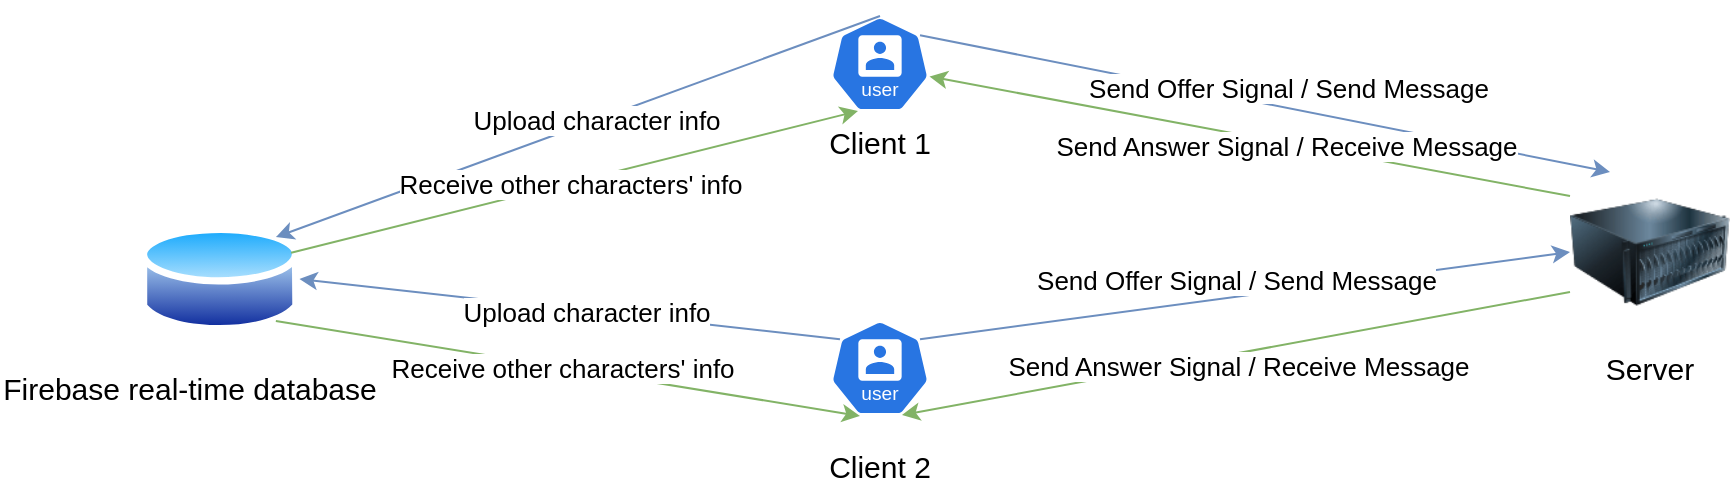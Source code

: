 <mxfile version="24.2.5" type="device" pages="2">
  <diagram name="CommunicationModel" id="62tCfd2FYPwLWV_CQPqc">
    <mxGraphModel dx="1906" dy="836" grid="1" gridSize="10" guides="1" tooltips="1" connect="1" arrows="1" fold="1" page="1" pageScale="1" pageWidth="827" pageHeight="1169" math="0" shadow="0">
      <root>
        <mxCell id="0" />
        <mxCell id="1" parent="0" />
        <mxCell id="3dYv53VNAJ-k9WI4nrXI-3" value="" style="aspect=fixed;sketch=0;html=1;dashed=0;whitespace=wrap;fillColor=#2875E2;strokeColor=#ffffff;points=[[0.005,0.63,0],[0.1,0.2,0],[0.9,0.2,0],[0.5,0,0],[0.995,0.63,0],[0.72,0.99,0],[0.5,1,0],[0.28,0.99,0]];shape=mxgraph.kubernetes.icon2;kubernetesLabel=1;prIcon=user" vertex="1" parent="1">
          <mxGeometry x="315" y="110" width="50" height="48" as="geometry" />
        </mxCell>
        <mxCell id="3dYv53VNAJ-k9WI4nrXI-4" value="" style="aspect=fixed;sketch=0;html=1;dashed=0;whitespace=wrap;fillColor=#2875E2;strokeColor=#ffffff;points=[[0.005,0.63,0],[0.1,0.2,0],[0.9,0.2,0],[0.5,0,0],[0.995,0.63,0],[0.72,0.99,0],[0.5,1,0],[0.28,0.99,0]];shape=mxgraph.kubernetes.icon2;kubernetesLabel=1;prIcon=user" vertex="1" parent="1">
          <mxGeometry x="315" y="262" width="50" height="48" as="geometry" />
        </mxCell>
        <mxCell id="3dYv53VNAJ-k9WI4nrXI-7" value="" style="image;html=1;image=img/lib/clip_art/computers/Server_128x128.png" vertex="1" parent="1">
          <mxGeometry x="685" y="188" width="80" height="80" as="geometry" />
        </mxCell>
        <mxCell id="3dYv53VNAJ-k9WI4nrXI-10" value="Client 1" style="text;html=1;align=center;verticalAlign=middle;whiteSpace=wrap;rounded=0;fontSize=15;" vertex="1" parent="1">
          <mxGeometry x="310" y="158" width="60" height="30" as="geometry" />
        </mxCell>
        <mxCell id="3dYv53VNAJ-k9WI4nrXI-12" value="Client 2" style="text;html=1;align=center;verticalAlign=middle;whiteSpace=wrap;rounded=0;fontSize=15;" vertex="1" parent="1">
          <mxGeometry x="310" y="320" width="60" height="30" as="geometry" />
        </mxCell>
        <mxCell id="3dYv53VNAJ-k9WI4nrXI-14" value="" style="endArrow=classic;html=1;rounded=0;exitX=0.9;exitY=0.2;exitDx=0;exitDy=0;exitPerimeter=0;entryX=0.25;entryY=0;entryDx=0;entryDy=0;fillColor=#dae8fc;strokeColor=#6c8ebf;" edge="1" parent="1" source="3dYv53VNAJ-k9WI4nrXI-3" target="3dYv53VNAJ-k9WI4nrXI-7">
          <mxGeometry width="50" height="50" relative="1" as="geometry">
            <mxPoint x="515" y="241" as="sourcePoint" />
            <mxPoint x="645" y="171" as="targetPoint" />
          </mxGeometry>
        </mxCell>
        <mxCell id="3dYv53VNAJ-k9WI4nrXI-36" value="Send Offer Signal / Send Message" style="edgeLabel;html=1;align=center;verticalAlign=middle;resizable=0;points=[];fontSize=13;" vertex="1" connectable="0" parent="3dYv53VNAJ-k9WI4nrXI-14">
          <mxGeometry x="-0.305" y="-2" relative="1" as="geometry">
            <mxPoint x="64" as="offset" />
          </mxGeometry>
        </mxCell>
        <mxCell id="3dYv53VNAJ-k9WI4nrXI-15" value="Server" style="text;html=1;align=center;verticalAlign=middle;whiteSpace=wrap;rounded=0;fontSize=15;" vertex="1" parent="1">
          <mxGeometry x="695" y="271" width="60" height="30" as="geometry" />
        </mxCell>
        <mxCell id="3dYv53VNAJ-k9WI4nrXI-18" value="" style="image;aspect=fixed;perimeter=ellipsePerimeter;html=1;align=center;shadow=0;dashed=0;spacingTop=3;image=img/lib/active_directory/database.svg;" vertex="1" parent="1">
          <mxGeometry x="-30" y="212" width="79.73" height="59" as="geometry" />
        </mxCell>
        <mxCell id="3dYv53VNAJ-k9WI4nrXI-19" value="Firebase real-time database" style="text;html=1;align=center;verticalAlign=middle;whiteSpace=wrap;rounded=0;fontSize=15;" vertex="1" parent="1">
          <mxGeometry x="-100" y="281" width="190" height="29" as="geometry" />
        </mxCell>
        <mxCell id="3dYv53VNAJ-k9WI4nrXI-21" value="" style="endArrow=classic;html=1;rounded=0;exitX=0.5;exitY=0;exitDx=0;exitDy=0;exitPerimeter=0;entryX=1;entryY=0;entryDx=0;entryDy=0;fillColor=#dae8fc;strokeColor=#6c8ebf;" edge="1" parent="1" source="3dYv53VNAJ-k9WI4nrXI-3" target="3dYv53VNAJ-k9WI4nrXI-18">
          <mxGeometry width="50" height="50" relative="1" as="geometry">
            <mxPoint x="260" y="70" as="sourcePoint" />
            <mxPoint x="310" y="20" as="targetPoint" />
          </mxGeometry>
        </mxCell>
        <mxCell id="3dYv53VNAJ-k9WI4nrXI-23" value="Upload character info" style="edgeLabel;html=1;align=center;verticalAlign=middle;resizable=0;points=[];fontSize=13;" vertex="1" connectable="0" parent="3dYv53VNAJ-k9WI4nrXI-21">
          <mxGeometry x="-0.058" relative="1" as="geometry">
            <mxPoint as="offset" />
          </mxGeometry>
        </mxCell>
        <mxCell id="3dYv53VNAJ-k9WI4nrXI-24" value="" style="endArrow=classic;html=1;rounded=0;exitX=1;exitY=0.25;exitDx=0;exitDy=0;entryX=0.28;entryY=0.99;entryDx=0;entryDy=0;entryPerimeter=0;fillColor=#d5e8d4;strokeColor=#82b366;" edge="1" parent="1" source="3dYv53VNAJ-k9WI4nrXI-18" target="3dYv53VNAJ-k9WI4nrXI-3">
          <mxGeometry width="50" height="50" relative="1" as="geometry">
            <mxPoint x="230" y="240" as="sourcePoint" />
            <mxPoint x="280" y="190" as="targetPoint" />
          </mxGeometry>
        </mxCell>
        <mxCell id="3dYv53VNAJ-k9WI4nrXI-25" value="Receive other characters&#39; info" style="edgeLabel;html=1;align=center;verticalAlign=middle;resizable=0;points=[];fontSize=13;" vertex="1" connectable="0" parent="3dYv53VNAJ-k9WI4nrXI-24">
          <mxGeometry x="-0.022" relative="1" as="geometry">
            <mxPoint as="offset" />
          </mxGeometry>
        </mxCell>
        <mxCell id="3dYv53VNAJ-k9WI4nrXI-26" value="" style="endArrow=classic;html=1;rounded=0;exitX=0.1;exitY=0.2;exitDx=0;exitDy=0;exitPerimeter=0;entryX=1;entryY=0.5;entryDx=0;entryDy=0;fillColor=#dae8fc;strokeColor=#6c8ebf;" edge="1" parent="1" source="3dYv53VNAJ-k9WI4nrXI-4" target="3dYv53VNAJ-k9WI4nrXI-18">
          <mxGeometry width="50" height="50" relative="1" as="geometry">
            <mxPoint x="302" y="238.5" as="sourcePoint" />
            <mxPoint x="70" y="349.5" as="targetPoint" />
          </mxGeometry>
        </mxCell>
        <mxCell id="3dYv53VNAJ-k9WI4nrXI-27" value="Upload character info" style="edgeLabel;html=1;align=center;verticalAlign=middle;resizable=0;points=[];fontSize=13;" vertex="1" connectable="0" parent="3dYv53VNAJ-k9WI4nrXI-26">
          <mxGeometry x="-0.058" relative="1" as="geometry">
            <mxPoint as="offset" />
          </mxGeometry>
        </mxCell>
        <mxCell id="3dYv53VNAJ-k9WI4nrXI-28" value="" style="endArrow=classic;html=1;rounded=0;exitX=1;exitY=1;exitDx=0;exitDy=0;fillColor=#d5e8d4;strokeColor=#82b366;" edge="1" parent="1" source="3dYv53VNAJ-k9WI4nrXI-18">
          <mxGeometry width="50" height="50" relative="1" as="geometry">
            <mxPoint x="152" y="302" as="sourcePoint" />
            <mxPoint x="330" y="310" as="targetPoint" />
          </mxGeometry>
        </mxCell>
        <mxCell id="3dYv53VNAJ-k9WI4nrXI-29" value="Receive other characters&#39; info" style="edgeLabel;html=1;align=center;verticalAlign=middle;resizable=0;points=[];fontSize=13;" vertex="1" connectable="0" parent="3dYv53VNAJ-k9WI4nrXI-28">
          <mxGeometry x="-0.022" relative="1" as="geometry">
            <mxPoint as="offset" />
          </mxGeometry>
        </mxCell>
        <mxCell id="3dYv53VNAJ-k9WI4nrXI-37" value="" style="endArrow=classic;html=1;rounded=0;exitX=0;exitY=0.15;exitDx=0;exitDy=0;entryX=0.995;entryY=0.63;entryDx=0;entryDy=0;entryPerimeter=0;fillColor=#d5e8d4;strokeColor=#82b366;exitPerimeter=0;" edge="1" parent="1" source="3dYv53VNAJ-k9WI4nrXI-7" target="3dYv53VNAJ-k9WI4nrXI-3">
          <mxGeometry width="50" height="50" relative="1" as="geometry">
            <mxPoint x="645" y="211" as="sourcePoint" />
            <mxPoint x="470" y="170" as="targetPoint" />
          </mxGeometry>
        </mxCell>
        <mxCell id="3dYv53VNAJ-k9WI4nrXI-38" value="Send Answer Signal / Receive Message" style="edgeLabel;html=1;align=center;verticalAlign=middle;resizable=0;points=[];fontSize=13;" vertex="1" connectable="0" parent="3dYv53VNAJ-k9WI4nrXI-37">
          <mxGeometry x="-0.111" y="1" relative="1" as="geometry">
            <mxPoint as="offset" />
          </mxGeometry>
        </mxCell>
        <mxCell id="3dYv53VNAJ-k9WI4nrXI-41" value="" style="endArrow=classic;html=1;rounded=0;exitX=0.9;exitY=0.2;exitDx=0;exitDy=0;exitPerimeter=0;entryX=0;entryY=0.5;entryDx=0;entryDy=0;fillColor=#dae8fc;strokeColor=#6c8ebf;" edge="1" parent="1" source="3dYv53VNAJ-k9WI4nrXI-4" target="3dYv53VNAJ-k9WI4nrXI-7">
          <mxGeometry width="50" height="50" relative="1" as="geometry">
            <mxPoint x="360" y="235.5" as="sourcePoint" />
            <mxPoint x="695" y="296.5" as="targetPoint" />
          </mxGeometry>
        </mxCell>
        <mxCell id="3dYv53VNAJ-k9WI4nrXI-42" value="Send Offer Signal / Send Message" style="edgeLabel;html=1;align=center;verticalAlign=middle;resizable=0;points=[];fontSize=13;" vertex="1" connectable="0" parent="3dYv53VNAJ-k9WI4nrXI-41">
          <mxGeometry x="-0.305" y="-2" relative="1" as="geometry">
            <mxPoint x="44" y="-17" as="offset" />
          </mxGeometry>
        </mxCell>
        <mxCell id="3dYv53VNAJ-k9WI4nrXI-43" value="" style="endArrow=classic;html=1;rounded=0;exitX=0;exitY=0.75;exitDx=0;exitDy=0;entryX=0.72;entryY=0.99;entryDx=0;entryDy=0;entryPerimeter=0;fillColor=#d5e8d4;strokeColor=#82b366;" edge="1" parent="1" source="3dYv53VNAJ-k9WI4nrXI-7" target="3dYv53VNAJ-k9WI4nrXI-4">
          <mxGeometry width="50" height="50" relative="1" as="geometry">
            <mxPoint x="695" y="316.5" as="sourcePoint" />
            <mxPoint x="365" y="255.5" as="targetPoint" />
          </mxGeometry>
        </mxCell>
        <mxCell id="3dYv53VNAJ-k9WI4nrXI-44" value="Send Answer Signal / Receive Message" style="edgeLabel;html=1;align=center;verticalAlign=middle;resizable=0;points=[];fontSize=13;" vertex="1" connectable="0" parent="3dYv53VNAJ-k9WI4nrXI-43">
          <mxGeometry x="-0.111" y="1" relative="1" as="geometry">
            <mxPoint x="-18" y="8" as="offset" />
          </mxGeometry>
        </mxCell>
      </root>
    </mxGraphModel>
  </diagram>
  <diagram id="WygYBjbVuq9uzwUovj93" name="CodeArchitecture">
    <mxGraphModel dx="1079" dy="836" grid="1" gridSize="10" guides="1" tooltips="1" connect="1" arrows="1" fold="1" page="1" pageScale="1" pageWidth="827" pageHeight="1169" math="0" shadow="0">
      <root>
        <mxCell id="0" />
        <mxCell id="1" parent="0" />
        <mxCell id="vRbF0Uj9LzcVHwM8BC3E-1" value="App" style="rounded=0;whiteSpace=wrap;html=1;fillColor=#dae8fc;strokeColor=#6c8ebf;" vertex="1" parent="1">
          <mxGeometry x="354" y="20" width="120" height="60" as="geometry" />
        </mxCell>
        <mxCell id="vRbF0Uj9LzcVHwM8BC3E-2" value="Register" style="rounded=0;whiteSpace=wrap;html=1;fillColor=#fff2cc;strokeColor=#d6b656;" vertex="1" parent="1">
          <mxGeometry x="70" y="190" width="120" height="60" as="geometry" />
        </mxCell>
        <mxCell id="vRbF0Uj9LzcVHwM8BC3E-3" value="Game" style="rounded=0;whiteSpace=wrap;html=1;fillColor=#fff2cc;strokeColor=#d6b656;" vertex="1" parent="1">
          <mxGeometry x="250" y="190" width="120" height="60" as="geometry" />
        </mxCell>
        <mxCell id="vRbF0Uj9LzcVHwM8BC3E-4" value="Chat" style="rounded=0;whiteSpace=wrap;html=1;fillColor=#fff2cc;strokeColor=#d6b656;" vertex="1" parent="1">
          <mxGeometry x="430" y="190" width="120" height="60" as="geometry" />
        </mxCell>
        <mxCell id="vRbF0Uj9LzcVHwM8BC3E-5" value="VideoManager" style="rounded=0;whiteSpace=wrap;html=1;fillColor=#fff2cc;strokeColor=#d6b656;" vertex="1" parent="1">
          <mxGeometry x="600" y="190" width="120" height="60" as="geometry" />
        </mxCell>
        <mxCell id="vRbF0Uj9LzcVHwM8BC3E-8" value="" style="endArrow=classic;html=1;rounded=0;exitX=0.5;exitY=1;exitDx=0;exitDy=0;edgeStyle=orthogonalEdgeStyle;entryX=0.5;entryY=0;entryDx=0;entryDy=0;" edge="1" parent="1" source="vRbF0Uj9LzcVHwM8BC3E-1" target="vRbF0Uj9LzcVHwM8BC3E-2">
          <mxGeometry width="50" height="50" relative="1" as="geometry">
            <mxPoint x="440" y="110" as="sourcePoint" />
            <mxPoint x="414" y="110" as="targetPoint" />
          </mxGeometry>
        </mxCell>
        <mxCell id="vRbF0Uj9LzcVHwM8BC3E-9" value="" style="endArrow=classic;html=1;rounded=0;exitX=0.5;exitY=1;exitDx=0;exitDy=0;entryX=0.5;entryY=0;entryDx=0;entryDy=0;edgeStyle=orthogonalEdgeStyle;elbow=vertical;" edge="1" parent="1" source="vRbF0Uj9LzcVHwM8BC3E-1" target="vRbF0Uj9LzcVHwM8BC3E-5">
          <mxGeometry width="50" height="50" relative="1" as="geometry">
            <mxPoint x="414" y="90" as="sourcePoint" />
            <mxPoint x="760" y="40" as="targetPoint" />
          </mxGeometry>
        </mxCell>
        <mxCell id="vRbF0Uj9LzcVHwM8BC3E-10" value="" style="endArrow=classic;html=1;rounded=0;exitX=0.5;exitY=1;exitDx=0;exitDy=0;entryX=0.5;entryY=0;entryDx=0;entryDy=0;edgeStyle=orthogonalEdgeStyle;" edge="1" parent="1" source="vRbF0Uj9LzcVHwM8BC3E-1" target="vRbF0Uj9LzcVHwM8BC3E-3">
          <mxGeometry width="50" height="50" relative="1" as="geometry">
            <mxPoint x="570" y="100" as="sourcePoint" />
            <mxPoint x="620" y="50" as="targetPoint" />
          </mxGeometry>
        </mxCell>
        <mxCell id="vRbF0Uj9LzcVHwM8BC3E-11" value="" style="endArrow=classic;html=1;rounded=0;exitX=0.5;exitY=1;exitDx=0;exitDy=0;entryX=0.5;entryY=0;entryDx=0;entryDy=0;edgeStyle=orthogonalEdgeStyle;" edge="1" parent="1" source="vRbF0Uj9LzcVHwM8BC3E-1" target="vRbF0Uj9LzcVHwM8BC3E-4">
          <mxGeometry width="50" height="50" relative="1" as="geometry">
            <mxPoint x="550" y="100" as="sourcePoint" />
            <mxPoint x="600" y="50" as="targetPoint" />
          </mxGeometry>
        </mxCell>
        <mxCell id="vRbF0Uj9LzcVHwM8BC3E-12" value="VideoTemplate" style="rounded=0;whiteSpace=wrap;html=1;fillColor=#f8cecc;strokeColor=#b85450;" vertex="1" parent="1">
          <mxGeometry x="520" y="320" width="120" height="60" as="geometry" />
        </mxCell>
        <mxCell id="vRbF0Uj9LzcVHwM8BC3E-14" value="PeerTemplate" style="rounded=0;whiteSpace=wrap;html=1;fillColor=#f8cecc;strokeColor=#b85450;" vertex="1" parent="1">
          <mxGeometry x="680" y="320" width="120" height="60" as="geometry" />
        </mxCell>
        <mxCell id="vRbF0Uj9LzcVHwM8BC3E-16" value="" style="endArrow=classic;html=1;rounded=0;exitX=0.5;exitY=1;exitDx=0;exitDy=0;entryX=0.5;entryY=0;entryDx=0;entryDy=0;edgeStyle=orthogonalEdgeStyle;" edge="1" parent="1" source="vRbF0Uj9LzcVHwM8BC3E-5" target="vRbF0Uj9LzcVHwM8BC3E-12">
          <mxGeometry width="50" height="50" relative="1" as="geometry">
            <mxPoint x="740" y="290" as="sourcePoint" />
            <mxPoint x="790" y="240" as="targetPoint" />
          </mxGeometry>
        </mxCell>
        <mxCell id="vRbF0Uj9LzcVHwM8BC3E-17" value="" style="endArrow=classic;html=1;rounded=0;exitX=0.5;exitY=1;exitDx=0;exitDy=0;entryX=0.5;entryY=0;entryDx=0;entryDy=0;edgeStyle=orthogonalEdgeStyle;" edge="1" parent="1" source="vRbF0Uj9LzcVHwM8BC3E-5" target="vRbF0Uj9LzcVHwM8BC3E-14">
          <mxGeometry width="50" height="50" relative="1" as="geometry">
            <mxPoint x="760" y="280" as="sourcePoint" />
            <mxPoint x="810" y="230" as="targetPoint" />
          </mxGeometry>
        </mxCell>
        <mxCell id="qtMuah5SOlyMzy05sjrJ-1" value="Grid" style="rounded=0;whiteSpace=wrap;html=1;fillColor=#e1d5e7;strokeColor=#9673a6;" vertex="1" parent="1">
          <mxGeometry x="60" y="460" width="120" height="60" as="geometry" />
        </mxCell>
        <mxCell id="qtMuah5SOlyMzy05sjrJ-2" value="Map" style="rounded=0;whiteSpace=wrap;html=1;fillColor=#f8cecc;strokeColor=#b85450;" vertex="1" parent="1">
          <mxGeometry x="250" y="320" width="120" height="60" as="geometry" />
        </mxCell>
        <mxCell id="qtMuah5SOlyMzy05sjrJ-3" value="Tile" style="rounded=0;whiteSpace=wrap;html=1;fillColor=#e1d5e7;strokeColor=#9673a6;" vertex="1" parent="1">
          <mxGeometry x="250" y="460" width="120" height="60" as="geometry" />
        </mxCell>
        <mxCell id="qtMuah5SOlyMzy05sjrJ-6" value="" style="endArrow=classic;html=1;rounded=0;exitX=0.5;exitY=1;exitDx=0;exitDy=0;entryX=0.5;entryY=0;entryDx=0;entryDy=0;edgeStyle=orthogonalEdgeStyle;" edge="1" parent="1" source="vRbF0Uj9LzcVHwM8BC3E-3" target="qtMuah5SOlyMzy05sjrJ-2">
          <mxGeometry width="50" height="50" relative="1" as="geometry">
            <mxPoint x="330" y="310" as="sourcePoint" />
            <mxPoint x="380" y="260" as="targetPoint" />
          </mxGeometry>
        </mxCell>
        <mxCell id="qtMuah5SOlyMzy05sjrJ-8" value="" style="endArrow=classic;html=1;rounded=0;exitX=0.5;exitY=1;exitDx=0;exitDy=0;entryX=0.5;entryY=0;entryDx=0;entryDy=0;edgeStyle=orthogonalEdgeStyle;" edge="1" parent="1" source="qtMuah5SOlyMzy05sjrJ-2" target="qtMuah5SOlyMzy05sjrJ-1">
          <mxGeometry width="50" height="50" relative="1" as="geometry">
            <mxPoint x="250" y="390" as="sourcePoint" />
            <mxPoint x="290" y="380" as="targetPoint" />
          </mxGeometry>
        </mxCell>
        <mxCell id="qtMuah5SOlyMzy05sjrJ-9" value="" style="endArrow=classic;html=1;rounded=0;exitX=0.5;exitY=1;exitDx=0;exitDy=0;entryX=0.5;entryY=0;entryDx=0;entryDy=0;edgeStyle=orthogonalEdgeStyle;" edge="1" parent="1" source="qtMuah5SOlyMzy05sjrJ-2" target="qtMuah5SOlyMzy05sjrJ-3">
          <mxGeometry width="50" height="50" relative="1" as="geometry">
            <mxPoint x="320" y="440" as="sourcePoint" />
            <mxPoint x="370" y="390" as="targetPoint" />
          </mxGeometry>
        </mxCell>
        <mxCell id="qtMuah5SOlyMzy05sjrJ-11" value="Characters" style="rounded=0;whiteSpace=wrap;html=1;fillColor=#e1d5e7;strokeColor=#9673a6;" vertex="1" parent="1">
          <mxGeometry x="420" y="460" width="120" height="60" as="geometry" />
        </mxCell>
        <mxCell id="qtMuah5SOlyMzy05sjrJ-12" value="" style="endArrow=classic;html=1;rounded=0;exitX=0.5;exitY=1;exitDx=0;exitDy=0;entryX=0.5;entryY=0;entryDx=0;entryDy=0;edgeStyle=orthogonalEdgeStyle;" edge="1" parent="1" source="qtMuah5SOlyMzy05sjrJ-2" target="qtMuah5SOlyMzy05sjrJ-11">
          <mxGeometry width="50" height="50" relative="1" as="geometry">
            <mxPoint x="410" y="440" as="sourcePoint" />
            <mxPoint x="460" y="390" as="targetPoint" />
          </mxGeometry>
        </mxCell>
      </root>
    </mxGraphModel>
  </diagram>
</mxfile>
